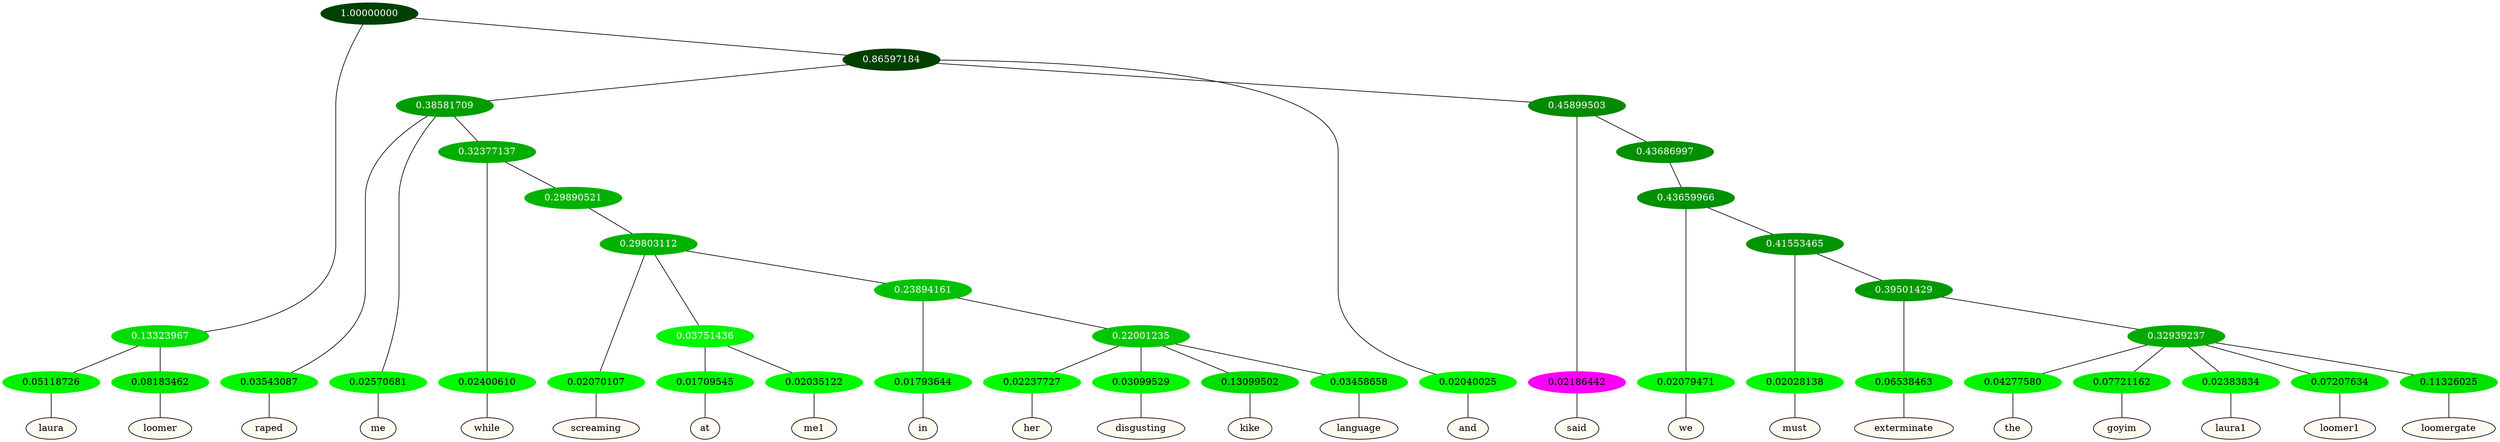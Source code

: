 graph {
	node [format=png height=0.15 nodesep=0.001 ordering=out overlap=prism overlap_scaling=0.01 ranksep=0.001 ratio=0.2 style=filled width=0.15]
	{
		rank=same
		a_w_3 [label=laura color=black fillcolor=floralwhite style="filled,solid"]
		a_w_4 [label=loomer color=black fillcolor=floralwhite style="filled,solid"]
		a_w_8 [label=raped color=black fillcolor=floralwhite style="filled,solid"]
		a_w_9 [label=me color=black fillcolor=floralwhite style="filled,solid"]
		a_w_13 [label=while color=black fillcolor=floralwhite style="filled,solid"]
		a_w_19 [label=screaming color=black fillcolor=floralwhite style="filled,solid"]
		a_w_24 [label=at color=black fillcolor=floralwhite style="filled,solid"]
		a_w_25 [label=me1 color=black fillcolor=floralwhite style="filled,solid"]
		a_w_26 [label=in color=black fillcolor=floralwhite style="filled,solid"]
		a_w_30 [label=her color=black fillcolor=floralwhite style="filled,solid"]
		a_w_31 [label=disgusting color=black fillcolor=floralwhite style="filled,solid"]
		a_w_32 [label=kike color=black fillcolor=floralwhite style="filled,solid"]
		a_w_33 [label=language color=black fillcolor=floralwhite style="filled,solid"]
		a_w_6 [label=and color=black fillcolor=floralwhite style="filled,solid"]
		a_w_11 [label=said color=black fillcolor=floralwhite style="filled,solid"]
		a_w_17 [label=we color=black fillcolor=floralwhite style="filled,solid"]
		a_w_22 [label=must color=black fillcolor=floralwhite style="filled,solid"]
		a_w_28 [label=exterminate color=black fillcolor=floralwhite style="filled,solid"]
		a_w_34 [label=the color=black fillcolor=floralwhite style="filled,solid"]
		a_w_35 [label=goyim color=black fillcolor=floralwhite style="filled,solid"]
		a_w_36 [label=laura1 color=black fillcolor=floralwhite style="filled,solid"]
		a_w_37 [label=loomer1 color=black fillcolor=floralwhite style="filled,solid"]
		a_w_38 [label=loomergate color=black fillcolor=floralwhite style="filled,solid"]
	}
	a_n_3 -- a_w_3
	a_n_4 -- a_w_4
	a_n_8 -- a_w_8
	a_n_9 -- a_w_9
	a_n_13 -- a_w_13
	a_n_19 -- a_w_19
	a_n_24 -- a_w_24
	a_n_25 -- a_w_25
	a_n_26 -- a_w_26
	a_n_30 -- a_w_30
	a_n_31 -- a_w_31
	a_n_32 -- a_w_32
	a_n_33 -- a_w_33
	a_n_6 -- a_w_6
	a_n_11 -- a_w_11
	a_n_17 -- a_w_17
	a_n_22 -- a_w_22
	a_n_28 -- a_w_28
	a_n_34 -- a_w_34
	a_n_35 -- a_w_35
	a_n_36 -- a_w_36
	a_n_37 -- a_w_37
	a_n_38 -- a_w_38
	{
		rank=same
		a_n_3 [label=0.05118726 color="0.334 1.000 0.949" fontcolor=black]
		a_n_4 [label=0.08183462 color="0.334 1.000 0.918" fontcolor=black]
		a_n_8 [label=0.03543087 color="0.334 1.000 0.965" fontcolor=black]
		a_n_9 [label=0.02570681 color="0.334 1.000 0.974" fontcolor=black]
		a_n_13 [label=0.02400610 color="0.334 1.000 0.976" fontcolor=black]
		a_n_19 [label=0.02070107 color="0.334 1.000 0.979" fontcolor=black]
		a_n_24 [label=0.01709545 color="0.334 1.000 0.983" fontcolor=black]
		a_n_25 [label=0.02035122 color="0.334 1.000 0.980" fontcolor=black]
		a_n_26 [label=0.01793644 color="0.334 1.000 0.982" fontcolor=black]
		a_n_30 [label=0.02237727 color="0.334 1.000 0.978" fontcolor=black]
		a_n_31 [label=0.03099529 color="0.334 1.000 0.969" fontcolor=black]
		a_n_32 [label=0.13099502 color="0.334 1.000 0.869" fontcolor=black]
		a_n_33 [label=0.03458658 color="0.334 1.000 0.965" fontcolor=black]
		a_n_6 [label=0.02040025 color="0.334 1.000 0.980" fontcolor=black]
		a_n_11 [label=0.02186442 color="0.835 1.000 0.978" fontcolor=black]
		a_n_17 [label=0.02079471 color="0.334 1.000 0.979" fontcolor=black]
		a_n_22 [label=0.02028138 color="0.334 1.000 0.980" fontcolor=black]
		a_n_28 [label=0.06538463 color="0.334 1.000 0.935" fontcolor=black]
		a_n_34 [label=0.04277580 color="0.334 1.000 0.957" fontcolor=black]
		a_n_35 [label=0.07721162 color="0.334 1.000 0.923" fontcolor=black]
		a_n_36 [label=0.02383834 color="0.334 1.000 0.976" fontcolor=black]
		a_n_37 [label=0.07207634 color="0.334 1.000 0.928" fontcolor=black]
		a_n_38 [label=0.11326025 color="0.334 1.000 0.887" fontcolor=black]
	}
	a_n_0 [label=1.00000000 color="0.334 1.000 0.250" fontcolor=grey99]
	a_n_1 [label=0.13323967 color="0.334 1.000 0.867" fontcolor=grey99]
	a_n_0 -- a_n_1
	a_n_2 [label=0.86597184 color="0.334 1.000 0.250" fontcolor=grey99]
	a_n_0 -- a_n_2
	a_n_1 -- a_n_3
	a_n_1 -- a_n_4
	a_n_5 [label=0.38581709 color="0.334 1.000 0.614" fontcolor=grey99]
	a_n_2 -- a_n_5
	a_n_2 -- a_n_6
	a_n_7 [label=0.45899503 color="0.334 1.000 0.541" fontcolor=grey99]
	a_n_2 -- a_n_7
	a_n_5 -- a_n_8
	a_n_5 -- a_n_9
	a_n_10 [label=0.32377137 color="0.334 1.000 0.676" fontcolor=grey99]
	a_n_5 -- a_n_10
	a_n_7 -- a_n_11
	a_n_12 [label=0.43686997 color="0.334 1.000 0.563" fontcolor=grey99]
	a_n_7 -- a_n_12
	a_n_10 -- a_n_13
	a_n_14 [label=0.29890521 color="0.334 1.000 0.701" fontcolor=grey99]
	a_n_10 -- a_n_14
	a_n_15 [label=0.43659966 color="0.334 1.000 0.563" fontcolor=grey99]
	a_n_12 -- a_n_15
	a_n_16 [label=0.29803112 color="0.334 1.000 0.702" fontcolor=grey99]
	a_n_14 -- a_n_16
	a_n_15 -- a_n_17
	a_n_18 [label=0.41553465 color="0.334 1.000 0.584" fontcolor=grey99]
	a_n_15 -- a_n_18
	a_n_16 -- a_n_19
	a_n_20 [label=0.03751436 color="0.334 1.000 0.962" fontcolor=grey99]
	a_n_16 -- a_n_20
	a_n_21 [label=0.23894161 color="0.334 1.000 0.761" fontcolor=grey99]
	a_n_16 -- a_n_21
	a_n_18 -- a_n_22
	a_n_23 [label=0.39501429 color="0.334 1.000 0.605" fontcolor=grey99]
	a_n_18 -- a_n_23
	a_n_20 -- a_n_24
	a_n_20 -- a_n_25
	a_n_21 -- a_n_26
	a_n_27 [label=0.22001235 color="0.334 1.000 0.780" fontcolor=grey99]
	a_n_21 -- a_n_27
	a_n_23 -- a_n_28
	a_n_29 [label=0.32939237 color="0.334 1.000 0.671" fontcolor=grey99]
	a_n_23 -- a_n_29
	a_n_27 -- a_n_30
	a_n_27 -- a_n_31
	a_n_27 -- a_n_32
	a_n_27 -- a_n_33
	a_n_29 -- a_n_34
	a_n_29 -- a_n_35
	a_n_29 -- a_n_36
	a_n_29 -- a_n_37
	a_n_29 -- a_n_38
}
